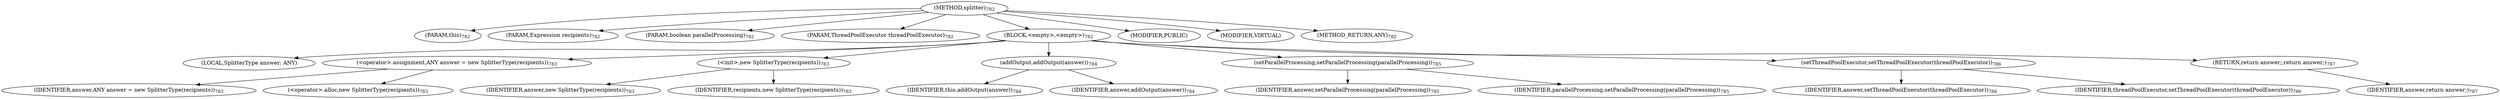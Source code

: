 digraph "splitter" {  
"1674" [label = <(METHOD,splitter)<SUB>782</SUB>> ]
"183" [label = <(PARAM,this)<SUB>782</SUB>> ]
"1675" [label = <(PARAM,Expression recipients)<SUB>782</SUB>> ]
"1676" [label = <(PARAM,boolean parallelProcessing)<SUB>782</SUB>> ]
"1677" [label = <(PARAM,ThreadPoolExecutor threadPoolExecutor)<SUB>782</SUB>> ]
"1678" [label = <(BLOCK,&lt;empty&gt;,&lt;empty&gt;)<SUB>782</SUB>> ]
"181" [label = <(LOCAL,SplitterType answer: ANY)> ]
"1679" [label = <(&lt;operator&gt;.assignment,ANY answer = new SplitterType(recipients))<SUB>783</SUB>> ]
"1680" [label = <(IDENTIFIER,answer,ANY answer = new SplitterType(recipients))<SUB>783</SUB>> ]
"1681" [label = <(&lt;operator&gt;.alloc,new SplitterType(recipients))<SUB>783</SUB>> ]
"1682" [label = <(&lt;init&gt;,new SplitterType(recipients))<SUB>783</SUB>> ]
"180" [label = <(IDENTIFIER,answer,new SplitterType(recipients))<SUB>783</SUB>> ]
"1683" [label = <(IDENTIFIER,recipients,new SplitterType(recipients))<SUB>783</SUB>> ]
"1684" [label = <(addOutput,addOutput(answer))<SUB>784</SUB>> ]
"182" [label = <(IDENTIFIER,this,addOutput(answer))<SUB>784</SUB>> ]
"1685" [label = <(IDENTIFIER,answer,addOutput(answer))<SUB>784</SUB>> ]
"1686" [label = <(setParallelProcessing,setParallelProcessing(parallelProcessing))<SUB>785</SUB>> ]
"1687" [label = <(IDENTIFIER,answer,setParallelProcessing(parallelProcessing))<SUB>785</SUB>> ]
"1688" [label = <(IDENTIFIER,parallelProcessing,setParallelProcessing(parallelProcessing))<SUB>785</SUB>> ]
"1689" [label = <(setThreadPoolExecutor,setThreadPoolExecutor(threadPoolExecutor))<SUB>786</SUB>> ]
"1690" [label = <(IDENTIFIER,answer,setThreadPoolExecutor(threadPoolExecutor))<SUB>786</SUB>> ]
"1691" [label = <(IDENTIFIER,threadPoolExecutor,setThreadPoolExecutor(threadPoolExecutor))<SUB>786</SUB>> ]
"1692" [label = <(RETURN,return answer;,return answer;)<SUB>787</SUB>> ]
"1693" [label = <(IDENTIFIER,answer,return answer;)<SUB>787</SUB>> ]
"1694" [label = <(MODIFIER,PUBLIC)> ]
"1695" [label = <(MODIFIER,VIRTUAL)> ]
"1696" [label = <(METHOD_RETURN,ANY)<SUB>782</SUB>> ]
  "1674" -> "183" 
  "1674" -> "1675" 
  "1674" -> "1676" 
  "1674" -> "1677" 
  "1674" -> "1678" 
  "1674" -> "1694" 
  "1674" -> "1695" 
  "1674" -> "1696" 
  "1678" -> "181" 
  "1678" -> "1679" 
  "1678" -> "1682" 
  "1678" -> "1684" 
  "1678" -> "1686" 
  "1678" -> "1689" 
  "1678" -> "1692" 
  "1679" -> "1680" 
  "1679" -> "1681" 
  "1682" -> "180" 
  "1682" -> "1683" 
  "1684" -> "182" 
  "1684" -> "1685" 
  "1686" -> "1687" 
  "1686" -> "1688" 
  "1689" -> "1690" 
  "1689" -> "1691" 
  "1692" -> "1693" 
}
